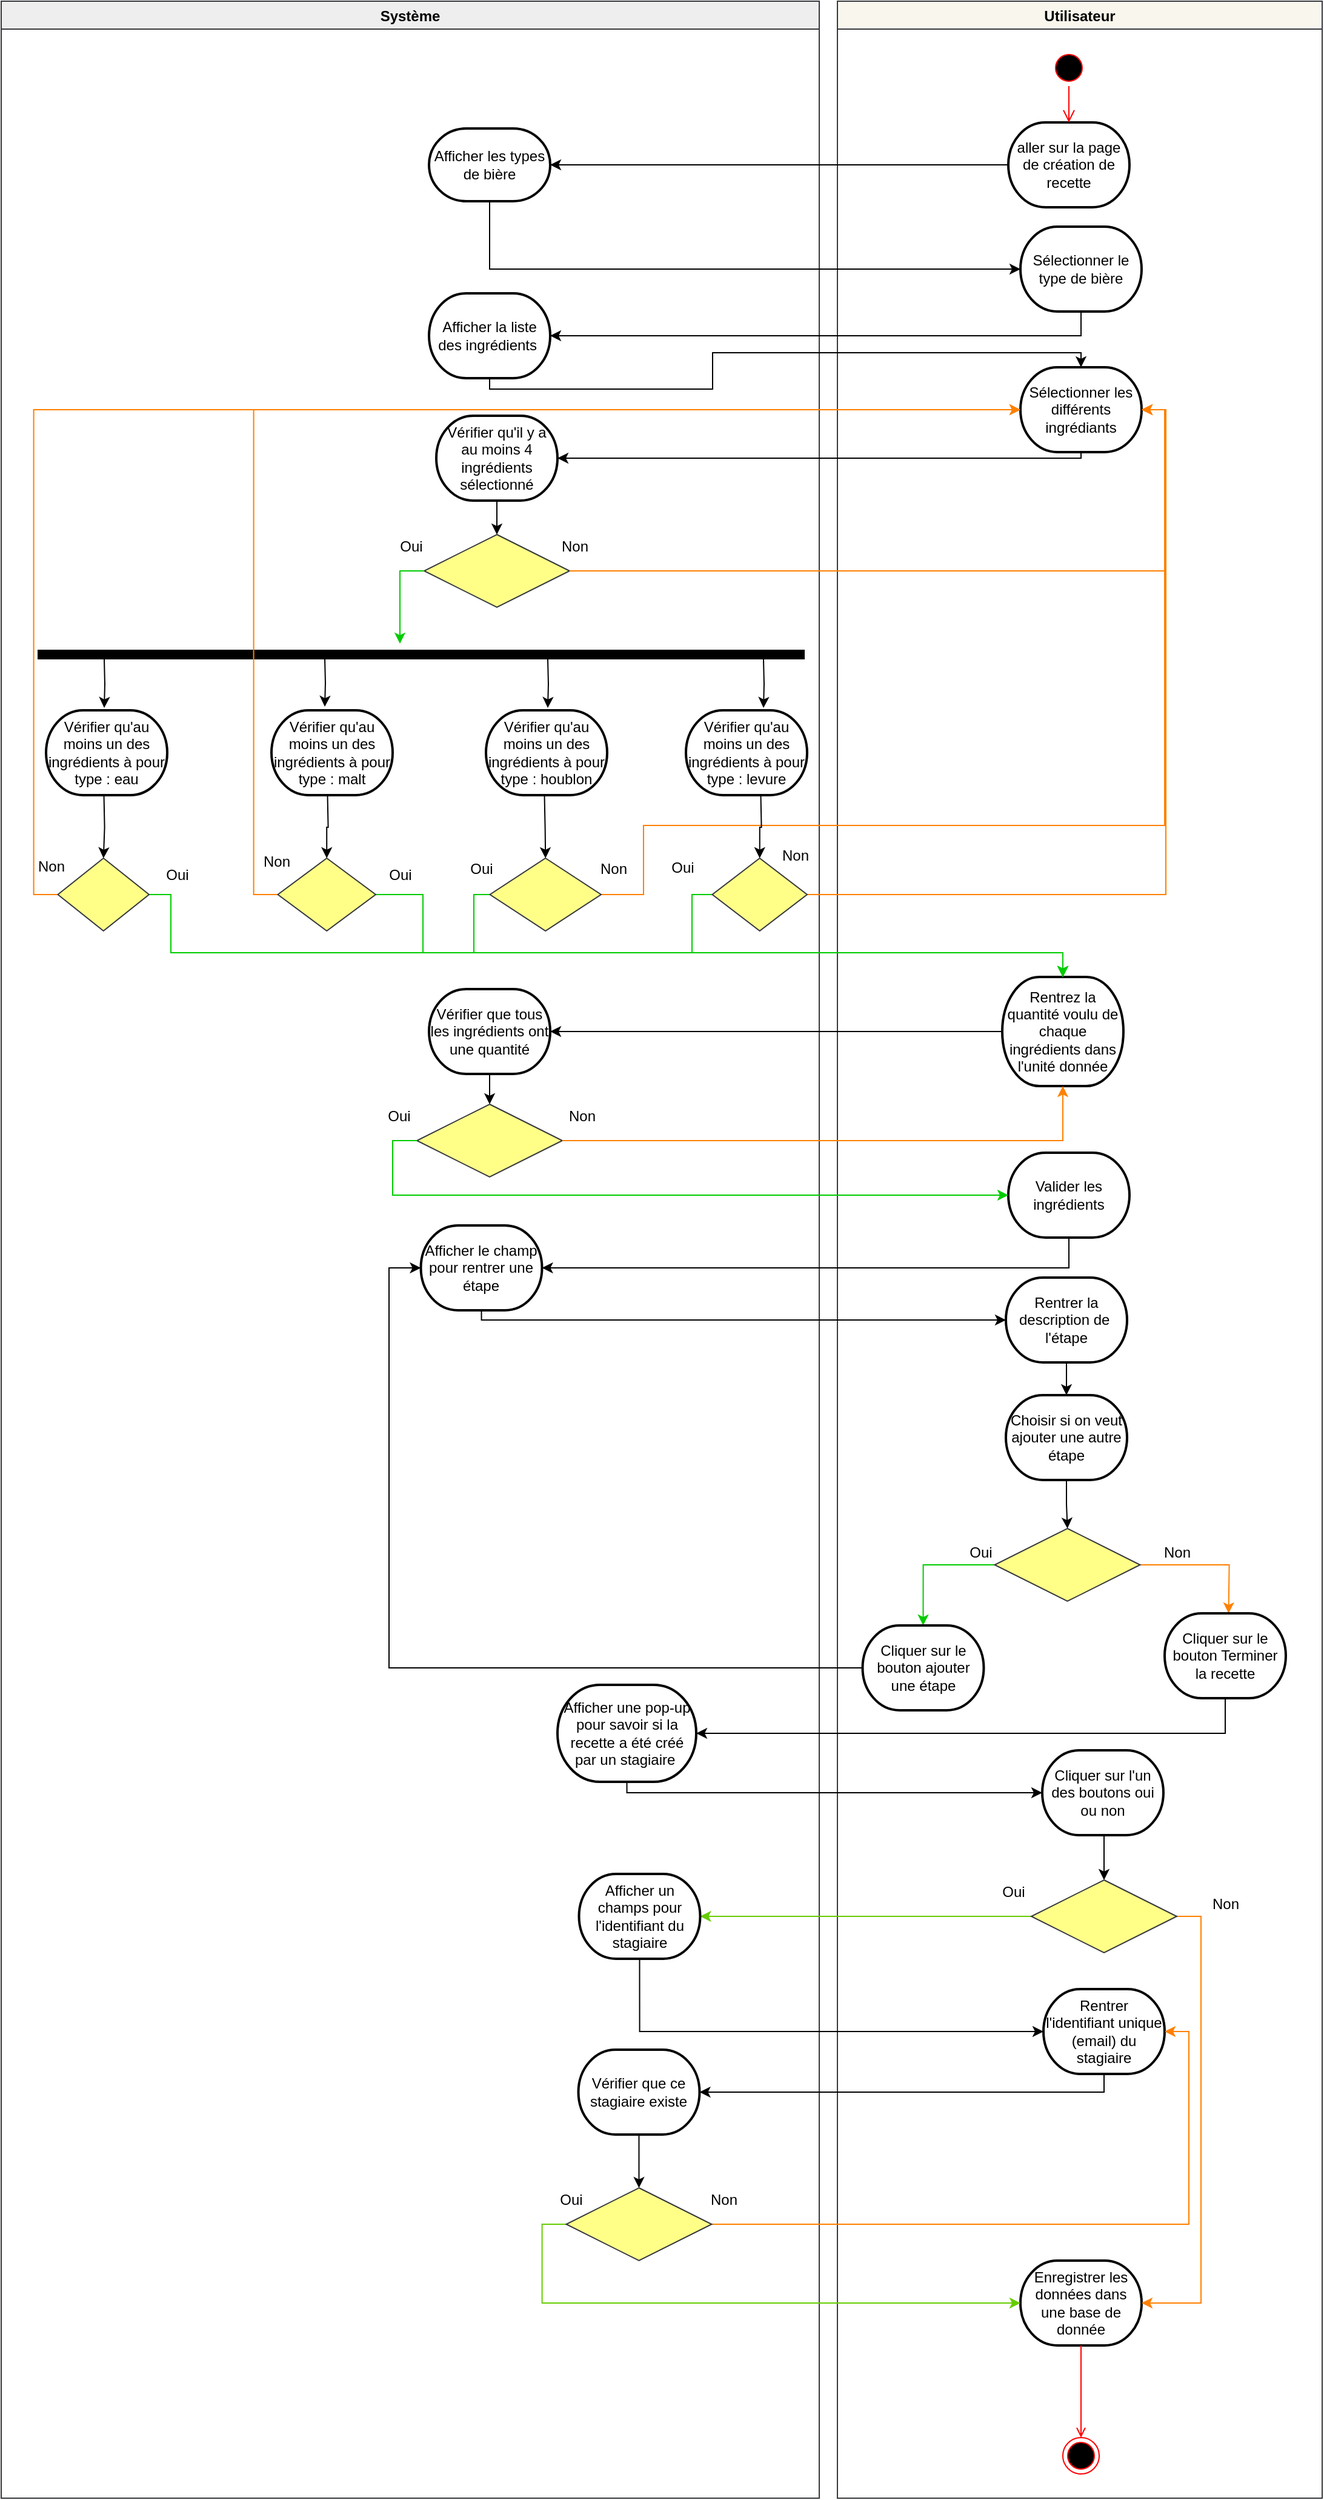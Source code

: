 <mxfile version="19.0.2" type="github">
  <diagram id="vqC2mFW4HvGlkNuLK0up" name="Page-1">
    <mxGraphModel dx="2207" dy="547" grid="1" gridSize="10" guides="1" tooltips="1" connect="1" arrows="1" fold="1" page="1" pageScale="1" pageWidth="1169" pageHeight="1654" math="0" shadow="0">
      <root>
        <mxCell id="0" />
        <mxCell id="1" parent="0" />
        <mxCell id="XFr-2iS9YjRfgRAXZtEG-104" value="Système" style="swimlane;strokeWidth=1;startSize=23;fillColor=#eeeeee;strokeColor=#36393d;gradientColor=none;swimlaneFillColor=default;" vertex="1" parent="1">
          <mxGeometry x="-70" y="20" width="675" height="2060" as="geometry" />
        </mxCell>
        <mxCell id="-LpXlav8uHPvm0gaR7sH-255" value="Afficher les types de bière" style="strokeWidth=2;html=1;shape=mxgraph.flowchart.terminator;whiteSpace=wrap;" parent="XFr-2iS9YjRfgRAXZtEG-104" vertex="1">
          <mxGeometry x="353" y="105" width="100" height="60" as="geometry" />
        </mxCell>
        <mxCell id="-LpXlav8uHPvm0gaR7sH-331" value="Afficher la liste des ingrédients&amp;nbsp;" style="strokeWidth=2;html=1;shape=mxgraph.flowchart.terminator;whiteSpace=wrap;" parent="XFr-2iS9YjRfgRAXZtEG-104" vertex="1">
          <mxGeometry x="353" y="241" width="100" height="70" as="geometry" />
        </mxCell>
        <mxCell id="XFr-2iS9YjRfgRAXZtEG-15" value="Vérifier qu&#39;il y a au moins 4 ingrédients sélectionné" style="strokeWidth=2;html=1;shape=mxgraph.flowchart.terminator;whiteSpace=wrap;" vertex="1" parent="XFr-2iS9YjRfgRAXZtEG-104">
          <mxGeometry x="359" y="342" width="100" height="70" as="geometry" />
        </mxCell>
        <mxCell id="XFr-2iS9YjRfgRAXZtEG-17" value="" style="shape=rhombus;perimeter=rhombusPerimeter;whiteSpace=wrap;html=1;align=center;fillColor=#ffff88;strokeColor=#36393d;" vertex="1" parent="XFr-2iS9YjRfgRAXZtEG-104">
          <mxGeometry x="349" y="440" width="120" height="60" as="geometry" />
        </mxCell>
        <mxCell id="XFr-2iS9YjRfgRAXZtEG-18" value="" style="edgeStyle=orthogonalEdgeStyle;rounded=0;orthogonalLoop=1;jettySize=auto;html=1;exitX=0.5;exitY=1;exitDx=0;exitDy=0;exitPerimeter=0;entryX=0.5;entryY=0;entryDx=0;entryDy=0;entryPerimeter=0;startArrow=none;endArrow=classic;endFill=1;" edge="1" parent="XFr-2iS9YjRfgRAXZtEG-104" source="XFr-2iS9YjRfgRAXZtEG-15" target="XFr-2iS9YjRfgRAXZtEG-17">
          <mxGeometry relative="1" as="geometry">
            <mxPoint x="570" y="788" as="sourcePoint" />
            <mxPoint x="569.5" y="1019" as="targetPoint" />
          </mxGeometry>
        </mxCell>
        <mxCell id="XFr-2iS9YjRfgRAXZtEG-20" value="Non" style="text;html=1;align=center;verticalAlign=middle;resizable=0;points=[];autosize=1;strokeColor=none;fillColor=none;" vertex="1" parent="XFr-2iS9YjRfgRAXZtEG-104">
          <mxGeometry x="453" y="440" width="40" height="20" as="geometry" />
        </mxCell>
        <mxCell id="XFr-2iS9YjRfgRAXZtEG-22" value="Oui" style="text;html=1;align=center;verticalAlign=middle;resizable=0;points=[];autosize=1;strokeColor=none;fillColor=none;" vertex="1" parent="XFr-2iS9YjRfgRAXZtEG-104">
          <mxGeometry x="323" y="440" width="30" height="20" as="geometry" />
        </mxCell>
        <mxCell id="XFr-2iS9YjRfgRAXZtEG-37" value="Non" style="text;html=1;align=center;verticalAlign=middle;resizable=0;points=[];autosize=1;strokeColor=none;fillColor=none;" vertex="1" parent="XFr-2iS9YjRfgRAXZtEG-104">
          <mxGeometry x="635" y="695" width="40" height="20" as="geometry" />
        </mxCell>
        <mxCell id="XFr-2iS9YjRfgRAXZtEG-108" style="edgeStyle=orthogonalEdgeStyle;rounded=0;orthogonalLoop=1;jettySize=auto;html=1;exitX=0.5;exitY=1;exitDx=0;exitDy=0;exitPerimeter=0;entryX=0.5;entryY=0;entryDx=0;entryDy=0;endArrow=classic;endFill=1;strokeColor=#000000;" edge="1" parent="XFr-2iS9YjRfgRAXZtEG-104" source="XFr-2iS9YjRfgRAXZtEG-49" target="XFr-2iS9YjRfgRAXZtEG-50">
          <mxGeometry relative="1" as="geometry" />
        </mxCell>
        <mxCell id="XFr-2iS9YjRfgRAXZtEG-49" value="Vérifier que tous les ingrédients ont une quantité" style="strokeWidth=2;html=1;shape=mxgraph.flowchart.terminator;whiteSpace=wrap;" vertex="1" parent="XFr-2iS9YjRfgRAXZtEG-104">
          <mxGeometry x="353" y="815" width="100" height="70" as="geometry" />
        </mxCell>
        <mxCell id="XFr-2iS9YjRfgRAXZtEG-50" value="" style="shape=rhombus;perimeter=rhombusPerimeter;whiteSpace=wrap;html=1;align=center;fillColor=#ffff88;strokeColor=#36393d;" vertex="1" parent="XFr-2iS9YjRfgRAXZtEG-104">
          <mxGeometry x="343" y="910" width="120" height="60" as="geometry" />
        </mxCell>
        <mxCell id="XFr-2iS9YjRfgRAXZtEG-53" value="Non" style="text;html=1;align=center;verticalAlign=middle;resizable=0;points=[];autosize=1;strokeColor=none;fillColor=none;" vertex="1" parent="XFr-2iS9YjRfgRAXZtEG-104">
          <mxGeometry x="459" y="910" width="40" height="20" as="geometry" />
        </mxCell>
        <mxCell id="XFr-2iS9YjRfgRAXZtEG-52" value="Oui" style="text;html=1;align=center;verticalAlign=middle;resizable=0;points=[];autosize=1;strokeColor=none;fillColor=none;" vertex="1" parent="XFr-2iS9YjRfgRAXZtEG-104">
          <mxGeometry x="313" y="910" width="30" height="20" as="geometry" />
        </mxCell>
        <mxCell id="XFr-2iS9YjRfgRAXZtEG-77" value="Afficher une pop-up pour savoir si la recette a été créé par un stagiaire&amp;nbsp;" style="strokeWidth=2;html=1;shape=mxgraph.flowchart.terminator;whiteSpace=wrap;" vertex="1" parent="XFr-2iS9YjRfgRAXZtEG-104">
          <mxGeometry x="459" y="1389" width="114.5" height="80" as="geometry" />
        </mxCell>
        <mxCell id="XFr-2iS9YjRfgRAXZtEG-103" value="Utilisateur" style="swimlane;strokeWidth=1;startSize=23;fillColor=#f9f7ed;strokeColor=#36393d;swimlaneFillColor=default;" vertex="1" parent="1">
          <mxGeometry x="620" y="20" width="400" height="2060" as="geometry" />
        </mxCell>
        <mxCell id="-LpXlav8uHPvm0gaR7sH-252" value="" style="ellipse;html=1;shape=startState;fillColor=#000000;strokeColor=#ff0000;" parent="XFr-2iS9YjRfgRAXZtEG-103" vertex="1">
          <mxGeometry x="176" y="40" width="30" height="30" as="geometry" />
        </mxCell>
        <mxCell id="-LpXlav8uHPvm0gaR7sH-254" value="aller sur la page de création de recette" style="strokeWidth=2;html=1;shape=mxgraph.flowchart.terminator;whiteSpace=wrap;" parent="XFr-2iS9YjRfgRAXZtEG-103" vertex="1">
          <mxGeometry x="141" y="100" width="100" height="70" as="geometry" />
        </mxCell>
        <mxCell id="-LpXlav8uHPvm0gaR7sH-253" value="" style="edgeStyle=orthogonalEdgeStyle;html=1;verticalAlign=bottom;endArrow=open;endSize=8;strokeColor=#ff0000;rounded=0;entryX=0.5;entryY=0;entryDx=0;entryDy=0;entryPerimeter=0;" parent="XFr-2iS9YjRfgRAXZtEG-103" source="-LpXlav8uHPvm0gaR7sH-252" target="-LpXlav8uHPvm0gaR7sH-254" edge="1">
          <mxGeometry relative="1" as="geometry">
            <mxPoint x="-14" y="90" as="targetPoint" />
          </mxGeometry>
        </mxCell>
        <mxCell id="-LpXlav8uHPvm0gaR7sH-261" style="edgeStyle=orthogonalEdgeStyle;rounded=0;orthogonalLoop=1;jettySize=auto;html=1;exitX=0.5;exitY=1;exitDx=0;exitDy=0;exitPerimeter=0;" parent="XFr-2iS9YjRfgRAXZtEG-103" source="-LpXlav8uHPvm0gaR7sH-254" target="-LpXlav8uHPvm0gaR7sH-254" edge="1">
          <mxGeometry relative="1" as="geometry" />
        </mxCell>
        <mxCell id="-LpXlav8uHPvm0gaR7sH-329" value="Sélectionner le type de bière" style="strokeWidth=2;html=1;shape=mxgraph.flowchart.terminator;whiteSpace=wrap;" parent="XFr-2iS9YjRfgRAXZtEG-103" vertex="1">
          <mxGeometry x="151" y="186" width="100" height="70" as="geometry" />
        </mxCell>
        <mxCell id="XFr-2iS9YjRfgRAXZtEG-2" value="Sélectionner les différents ingrédiants" style="strokeWidth=2;html=1;shape=mxgraph.flowchart.terminator;whiteSpace=wrap;" vertex="1" parent="XFr-2iS9YjRfgRAXZtEG-103">
          <mxGeometry x="151" y="302" width="100" height="70" as="geometry" />
        </mxCell>
        <mxCell id="XFr-2iS9YjRfgRAXZtEG-47" value="Rentrez la quantité voulu de chaque ingrédients dans l&#39;unité donnée" style="strokeWidth=2;html=1;shape=mxgraph.flowchart.terminator;whiteSpace=wrap;" vertex="1" parent="XFr-2iS9YjRfgRAXZtEG-103">
          <mxGeometry x="136" y="805" width="100" height="90" as="geometry" />
        </mxCell>
        <mxCell id="XFr-2iS9YjRfgRAXZtEG-56" value="Valider les ingrédients" style="strokeWidth=2;html=1;shape=mxgraph.flowchart.terminator;whiteSpace=wrap;" vertex="1" parent="XFr-2iS9YjRfgRAXZtEG-103">
          <mxGeometry x="141" y="950" width="100" height="70" as="geometry" />
        </mxCell>
        <mxCell id="XFr-2iS9YjRfgRAXZtEG-79" value="Cliquer sur l&#39;un des boutons oui ou non" style="strokeWidth=2;html=1;shape=mxgraph.flowchart.terminator;whiteSpace=wrap;" vertex="1" parent="XFr-2iS9YjRfgRAXZtEG-103">
          <mxGeometry x="169" y="1443" width="100" height="70" as="geometry" />
        </mxCell>
        <mxCell id="XFr-2iS9YjRfgRAXZtEG-94" value="Enregistrer les données dans une base de donnée" style="strokeWidth=2;html=1;shape=mxgraph.flowchart.terminator;whiteSpace=wrap;" vertex="1" parent="XFr-2iS9YjRfgRAXZtEG-103">
          <mxGeometry x="151" y="1864" width="100" height="70" as="geometry" />
        </mxCell>
        <mxCell id="-LpXlav8uHPvm0gaR7sH-312" value="" style="ellipse;html=1;shape=endState;fillColor=#000000;strokeColor=#ff0000;" parent="XFr-2iS9YjRfgRAXZtEG-103" vertex="1">
          <mxGeometry x="186" y="2010" width="30" height="30" as="geometry" />
        </mxCell>
        <mxCell id="XFr-2iS9YjRfgRAXZtEG-96" style="edgeStyle=orthogonalEdgeStyle;rounded=0;orthogonalLoop=1;jettySize=auto;html=1;endArrow=open;endFill=0;exitX=0.5;exitY=1;exitDx=0;exitDy=0;exitPerimeter=0;strokeColor=#FF0000;" edge="1" parent="XFr-2iS9YjRfgRAXZtEG-103" source="XFr-2iS9YjRfgRAXZtEG-94" target="-LpXlav8uHPvm0gaR7sH-312">
          <mxGeometry relative="1" as="geometry" />
        </mxCell>
        <mxCell id="-LpXlav8uHPvm0gaR7sH-330" style="edgeStyle=orthogonalEdgeStyle;rounded=0;orthogonalLoop=1;jettySize=auto;html=1;endArrow=classic;endFill=1;entryX=0;entryY=0.5;entryDx=0;entryDy=0;entryPerimeter=0;exitX=0.5;exitY=1;exitDx=0;exitDy=0;exitPerimeter=0;" parent="1" source="-LpXlav8uHPvm0gaR7sH-255" target="-LpXlav8uHPvm0gaR7sH-329" edge="1">
          <mxGeometry relative="1" as="geometry">
            <mxPoint x="500" y="370" as="targetPoint" />
          </mxGeometry>
        </mxCell>
        <mxCell id="-LpXlav8uHPvm0gaR7sH-332" style="edgeStyle=orthogonalEdgeStyle;rounded=0;orthogonalLoop=1;jettySize=auto;html=1;exitX=0.5;exitY=1;exitDx=0;exitDy=0;exitPerimeter=0;entryX=1;entryY=0.5;entryDx=0;entryDy=0;entryPerimeter=0;endArrow=classic;endFill=1;" parent="1" source="-LpXlav8uHPvm0gaR7sH-329" target="-LpXlav8uHPvm0gaR7sH-331" edge="1">
          <mxGeometry relative="1" as="geometry" />
        </mxCell>
        <mxCell id="XFr-2iS9YjRfgRAXZtEG-1" style="edgeStyle=orthogonalEdgeStyle;rounded=0;orthogonalLoop=1;jettySize=auto;html=1;exitX=0.5;exitY=1;exitDx=0;exitDy=0;exitPerimeter=0;entryX=0.5;entryY=0;entryDx=0;entryDy=0;entryPerimeter=0;" edge="1" parent="1" source="-LpXlav8uHPvm0gaR7sH-331" target="XFr-2iS9YjRfgRAXZtEG-2">
          <mxGeometry relative="1" as="geometry">
            <mxPoint x="502" y="620" as="targetPoint" />
            <Array as="points">
              <mxPoint x="335" y="340" />
              <mxPoint x="517" y="340" />
              <mxPoint x="517" y="310" />
              <mxPoint x="730" y="310" />
            </Array>
          </mxGeometry>
        </mxCell>
        <mxCell id="XFr-2iS9YjRfgRAXZtEG-3" value="" style="line;strokeWidth=8;fillColor=none;align=left;verticalAlign=middle;spacingTop=-1;spacingLeft=3;spacingRight=3;rotatable=0;labelPosition=right;points=[];portConstraint=eastwest;" vertex="1" parent="1">
          <mxGeometry x="-40" y="555" width="633" height="8" as="geometry" />
        </mxCell>
        <mxCell id="XFr-2iS9YjRfgRAXZtEG-5" style="edgeStyle=orthogonalEdgeStyle;rounded=0;orthogonalLoop=1;jettySize=auto;html=1;exitX=0.5;exitY=1;exitDx=0;exitDy=0;exitPerimeter=0;entryX=0.5;entryY=0;entryDx=0;entryDy=0;entryPerimeter=0;" edge="1" parent="1">
          <mxGeometry relative="1" as="geometry">
            <mxPoint x="197" y="562" as="sourcePoint" />
            <mxPoint x="197" y="602" as="targetPoint" />
          </mxGeometry>
        </mxCell>
        <mxCell id="XFr-2iS9YjRfgRAXZtEG-6" style="edgeStyle=orthogonalEdgeStyle;rounded=0;orthogonalLoop=1;jettySize=auto;html=1;exitX=0.5;exitY=1;exitDx=0;exitDy=0;exitPerimeter=0;entryX=0.5;entryY=0;entryDx=0;entryDy=0;entryPerimeter=0;" edge="1" parent="1">
          <mxGeometry relative="1" as="geometry">
            <mxPoint x="559" y="563" as="sourcePoint" />
            <mxPoint x="559" y="603" as="targetPoint" />
          </mxGeometry>
        </mxCell>
        <mxCell id="XFr-2iS9YjRfgRAXZtEG-8" style="edgeStyle=orthogonalEdgeStyle;rounded=0;orthogonalLoop=1;jettySize=auto;html=1;exitX=0.5;exitY=1;exitDx=0;exitDy=0;exitPerimeter=0;entryX=0.5;entryY=0;entryDx=0;entryDy=0;entryPerimeter=0;" edge="1" parent="1">
          <mxGeometry relative="1" as="geometry">
            <mxPoint x="15" y="563" as="sourcePoint" />
            <mxPoint x="15" y="603" as="targetPoint" />
          </mxGeometry>
        </mxCell>
        <mxCell id="XFr-2iS9YjRfgRAXZtEG-9" value="Vérifier qu&#39;au moins un des ingrédients à pour type : eau" style="strokeWidth=2;html=1;shape=mxgraph.flowchart.terminator;whiteSpace=wrap;" vertex="1" parent="1">
          <mxGeometry x="-33" y="605" width="100" height="70" as="geometry" />
        </mxCell>
        <mxCell id="XFr-2iS9YjRfgRAXZtEG-10" value="Vérifier qu&#39;au moins un des ingrédients à pour type : malt" style="strokeWidth=2;html=1;shape=mxgraph.flowchart.terminator;whiteSpace=wrap;" vertex="1" parent="1">
          <mxGeometry x="153" y="605" width="100" height="70" as="geometry" />
        </mxCell>
        <mxCell id="XFr-2iS9YjRfgRAXZtEG-11" value="Vérifier qu&#39;au moins un des ingrédients à pour type : levure" style="strokeWidth=2;html=1;shape=mxgraph.flowchart.terminator;whiteSpace=wrap;" vertex="1" parent="1">
          <mxGeometry x="495" y="605" width="100" height="70" as="geometry" />
        </mxCell>
        <mxCell id="XFr-2iS9YjRfgRAXZtEG-12" value="Vérifier qu&#39;au moins un des ingrédients à pour type : houblon" style="strokeWidth=2;html=1;shape=mxgraph.flowchart.terminator;whiteSpace=wrap;" vertex="1" parent="1">
          <mxGeometry x="330" y="605" width="100" height="70" as="geometry" />
        </mxCell>
        <mxCell id="XFr-2iS9YjRfgRAXZtEG-13" style="edgeStyle=orthogonalEdgeStyle;rounded=0;orthogonalLoop=1;jettySize=auto;html=1;exitX=0.5;exitY=1;exitDx=0;exitDy=0;exitPerimeter=0;entryX=0.5;entryY=0;entryDx=0;entryDy=0;entryPerimeter=0;" edge="1" parent="1">
          <mxGeometry relative="1" as="geometry">
            <mxPoint x="381" y="563" as="sourcePoint" />
            <mxPoint x="381" y="603" as="targetPoint" />
          </mxGeometry>
        </mxCell>
        <mxCell id="XFr-2iS9YjRfgRAXZtEG-16" value="" style="edgeStyle=orthogonalEdgeStyle;rounded=0;orthogonalLoop=1;jettySize=auto;html=1;exitX=0.5;exitY=1;exitDx=0;exitDy=0;exitPerimeter=0;entryX=1;entryY=0.5;entryDx=0;entryDy=0;entryPerimeter=0;endArrow=classic;endFill=1;" edge="1" parent="1" source="XFr-2iS9YjRfgRAXZtEG-2" target="XFr-2iS9YjRfgRAXZtEG-15">
          <mxGeometry relative="1" as="geometry">
            <mxPoint x="501" y="690" as="sourcePoint" />
            <mxPoint x="501.5" y="896" as="targetPoint" />
            <Array as="points">
              <mxPoint x="821" y="397" />
            </Array>
          </mxGeometry>
        </mxCell>
        <mxCell id="XFr-2iS9YjRfgRAXZtEG-19" style="edgeStyle=orthogonalEdgeStyle;rounded=0;orthogonalLoop=1;jettySize=auto;html=1;entryX=1;entryY=0.5;entryDx=0;entryDy=0;entryPerimeter=0;endArrow=classic;endFill=1;exitX=1;exitY=0.5;exitDx=0;exitDy=0;strokeColor=#FF8000;" edge="1" parent="1" source="XFr-2iS9YjRfgRAXZtEG-17" target="XFr-2iS9YjRfgRAXZtEG-2">
          <mxGeometry relative="1" as="geometry">
            <Array as="points">
              <mxPoint x="890" y="490" />
              <mxPoint x="890" y="357" />
            </Array>
          </mxGeometry>
        </mxCell>
        <mxCell id="XFr-2iS9YjRfgRAXZtEG-21" style="edgeStyle=orthogonalEdgeStyle;rounded=0;orthogonalLoop=1;jettySize=auto;html=1;exitX=0;exitY=0.5;exitDx=0;exitDy=0;endArrow=classic;endFill=1;strokeColor=#00CC00;" edge="1" parent="1" source="XFr-2iS9YjRfgRAXZtEG-17">
          <mxGeometry relative="1" as="geometry">
            <mxPoint x="259" y="550" as="targetPoint" />
            <Array as="points">
              <mxPoint x="259" y="490" />
            </Array>
          </mxGeometry>
        </mxCell>
        <mxCell id="XFr-2iS9YjRfgRAXZtEG-39" style="edgeStyle=orthogonalEdgeStyle;rounded=0;orthogonalLoop=1;jettySize=auto;html=1;exitX=1;exitY=0.5;exitDx=0;exitDy=0;endArrow=classic;endFill=1;entryX=0.5;entryY=0;entryDx=0;entryDy=0;entryPerimeter=0;strokeColor=#00CC00;" edge="1" parent="1" source="XFr-2iS9YjRfgRAXZtEG-23" target="XFr-2iS9YjRfgRAXZtEG-47">
          <mxGeometry relative="1" as="geometry">
            <mxPoint x="431.5" y="916" as="targetPoint" />
            <Array as="points">
              <mxPoint x="70" y="757" />
              <mxPoint x="70" y="805" />
              <mxPoint x="806" y="805" />
            </Array>
          </mxGeometry>
        </mxCell>
        <mxCell id="XFr-2iS9YjRfgRAXZtEG-44" style="edgeStyle=orthogonalEdgeStyle;rounded=0;orthogonalLoop=1;jettySize=auto;html=1;exitX=0;exitY=0.5;exitDx=0;exitDy=0;entryX=0;entryY=0.5;entryDx=0;entryDy=0;entryPerimeter=0;endArrow=classic;endFill=1;strokeColor=#FF8000;" edge="1" parent="1" source="XFr-2iS9YjRfgRAXZtEG-23" target="XFr-2iS9YjRfgRAXZtEG-2">
          <mxGeometry relative="1" as="geometry" />
        </mxCell>
        <mxCell id="XFr-2iS9YjRfgRAXZtEG-23" value="" style="shape=rhombus;perimeter=rhombusPerimeter;whiteSpace=wrap;html=1;align=center;fillColor=#ffff88;strokeColor=#36393d;" vertex="1" parent="1">
          <mxGeometry x="-23.25" y="727" width="75.25" height="60" as="geometry" />
        </mxCell>
        <mxCell id="XFr-2iS9YjRfgRAXZtEG-24" value="" style="edgeStyle=orthogonalEdgeStyle;rounded=0;orthogonalLoop=1;jettySize=auto;html=1;exitX=0.5;exitY=1;exitDx=0;exitDy=0;exitPerimeter=0;entryX=0.5;entryY=0;entryDx=0;entryDy=0;entryPerimeter=0;startArrow=none;endArrow=classic;endFill=1;" edge="1" parent="1" target="XFr-2iS9YjRfgRAXZtEG-23">
          <mxGeometry relative="1" as="geometry">
            <mxPoint x="14.75" y="675" as="sourcePoint" />
            <mxPoint x="14.25" y="906" as="targetPoint" />
          </mxGeometry>
        </mxCell>
        <mxCell id="XFr-2iS9YjRfgRAXZtEG-25" value="Non" style="text;html=1;align=center;verticalAlign=middle;resizable=0;points=[];autosize=1;strokeColor=none;fillColor=none;" vertex="1" parent="1">
          <mxGeometry x="-49.5" y="724" width="40" height="20" as="geometry" />
        </mxCell>
        <mxCell id="XFr-2iS9YjRfgRAXZtEG-26" value="Oui" style="text;html=1;align=center;verticalAlign=middle;resizable=0;points=[];autosize=1;strokeColor=none;fillColor=none;" vertex="1" parent="1">
          <mxGeometry x="59.5" y="731" width="30" height="20" as="geometry" />
        </mxCell>
        <mxCell id="XFr-2iS9YjRfgRAXZtEG-40" style="edgeStyle=orthogonalEdgeStyle;rounded=0;orthogonalLoop=1;jettySize=auto;html=1;exitX=1;exitY=0.5;exitDx=0;exitDy=0;endArrow=classic;endFill=1;entryX=0.5;entryY=0;entryDx=0;entryDy=0;entryPerimeter=0;strokeColor=#00CC00;" edge="1" parent="1" source="XFr-2iS9YjRfgRAXZtEG-27" target="XFr-2iS9YjRfgRAXZtEG-47">
          <mxGeometry relative="1" as="geometry">
            <mxPoint x="431.5" y="916" as="targetPoint" />
            <Array as="points">
              <mxPoint x="278" y="757" />
              <mxPoint x="278" y="805" />
              <mxPoint x="806" y="805" />
            </Array>
          </mxGeometry>
        </mxCell>
        <mxCell id="XFr-2iS9YjRfgRAXZtEG-43" style="edgeStyle=orthogonalEdgeStyle;rounded=0;orthogonalLoop=1;jettySize=auto;html=1;exitX=0;exitY=0.5;exitDx=0;exitDy=0;entryX=0;entryY=0.5;entryDx=0;entryDy=0;entryPerimeter=0;endArrow=classic;endFill=1;strokeColor=#FF8000;" edge="1" parent="1" source="XFr-2iS9YjRfgRAXZtEG-27" target="XFr-2iS9YjRfgRAXZtEG-2">
          <mxGeometry relative="1" as="geometry" />
        </mxCell>
        <mxCell id="XFr-2iS9YjRfgRAXZtEG-27" value="" style="shape=rhombus;perimeter=rhombusPerimeter;whiteSpace=wrap;html=1;align=center;fillColor=#ffff88;strokeColor=#36393d;" vertex="1" parent="1">
          <mxGeometry x="158.25" y="727" width="80.75" height="60" as="geometry" />
        </mxCell>
        <mxCell id="XFr-2iS9YjRfgRAXZtEG-28" value="" style="edgeStyle=orthogonalEdgeStyle;rounded=0;orthogonalLoop=1;jettySize=auto;html=1;exitX=0.5;exitY=1;exitDx=0;exitDy=0;exitPerimeter=0;entryX=0.5;entryY=0;entryDx=0;entryDy=0;entryPerimeter=0;startArrow=none;endArrow=classic;endFill=1;" edge="1" parent="1" target="XFr-2iS9YjRfgRAXZtEG-27">
          <mxGeometry relative="1" as="geometry">
            <mxPoint x="199.25" y="675" as="sourcePoint" />
            <mxPoint x="198.75" y="906" as="targetPoint" />
          </mxGeometry>
        </mxCell>
        <mxCell id="XFr-2iS9YjRfgRAXZtEG-29" value="Non" style="text;html=1;align=center;verticalAlign=middle;resizable=0;points=[];autosize=1;strokeColor=none;fillColor=none;" vertex="1" parent="1">
          <mxGeometry x="137.25" y="720" width="40" height="20" as="geometry" />
        </mxCell>
        <mxCell id="XFr-2iS9YjRfgRAXZtEG-30" value="Oui" style="text;html=1;align=center;verticalAlign=middle;resizable=0;points=[];autosize=1;strokeColor=none;fillColor=none;" vertex="1" parent="1">
          <mxGeometry x="244" y="731" width="30" height="20" as="geometry" />
        </mxCell>
        <mxCell id="XFr-2iS9YjRfgRAXZtEG-41" style="edgeStyle=orthogonalEdgeStyle;rounded=0;orthogonalLoop=1;jettySize=auto;html=1;exitX=0;exitY=0.5;exitDx=0;exitDy=0;endArrow=classic;endFill=1;entryX=0.5;entryY=0;entryDx=0;entryDy=0;entryPerimeter=0;strokeColor=#00CC00;" edge="1" parent="1" source="XFr-2iS9YjRfgRAXZtEG-31" target="XFr-2iS9YjRfgRAXZtEG-47">
          <mxGeometry relative="1" as="geometry">
            <mxPoint x="431.5" y="916" as="targetPoint" />
            <Array as="points">
              <mxPoint x="320" y="757" />
              <mxPoint x="320" y="805" />
              <mxPoint x="806" y="805" />
            </Array>
          </mxGeometry>
        </mxCell>
        <mxCell id="XFr-2iS9YjRfgRAXZtEG-46" style="edgeStyle=orthogonalEdgeStyle;rounded=0;orthogonalLoop=1;jettySize=auto;html=1;exitX=1;exitY=0.5;exitDx=0;exitDy=0;entryX=1;entryY=0.5;entryDx=0;entryDy=0;entryPerimeter=0;endArrow=classic;endFill=1;strokeColor=#FF8000;" edge="1" parent="1" source="XFr-2iS9YjRfgRAXZtEG-31" target="XFr-2iS9YjRfgRAXZtEG-2">
          <mxGeometry relative="1" as="geometry">
            <Array as="points">
              <mxPoint x="460" y="757" />
              <mxPoint x="460" y="700" />
              <mxPoint x="890" y="700" />
              <mxPoint x="890" y="357" />
            </Array>
          </mxGeometry>
        </mxCell>
        <mxCell id="XFr-2iS9YjRfgRAXZtEG-31" value="" style="shape=rhombus;perimeter=rhombusPerimeter;whiteSpace=wrap;html=1;align=center;fillColor=#ffff88;strokeColor=#36393d;" vertex="1" parent="1">
          <mxGeometry x="333.25" y="727" width="91.75" height="60" as="geometry" />
        </mxCell>
        <mxCell id="XFr-2iS9YjRfgRAXZtEG-32" value="" style="edgeStyle=orthogonalEdgeStyle;rounded=0;orthogonalLoop=1;jettySize=auto;html=1;exitX=0.5;exitY=1;exitDx=0;exitDy=0;exitPerimeter=0;entryX=0.5;entryY=0;entryDx=0;entryDy=0;entryPerimeter=0;startArrow=none;endArrow=classic;endFill=1;" edge="1" parent="1" target="XFr-2iS9YjRfgRAXZtEG-31">
          <mxGeometry relative="1" as="geometry">
            <mxPoint x="378.25" y="675" as="sourcePoint" />
            <mxPoint x="377.75" y="906" as="targetPoint" />
          </mxGeometry>
        </mxCell>
        <mxCell id="XFr-2iS9YjRfgRAXZtEG-33" value="Non" style="text;html=1;align=center;verticalAlign=middle;resizable=0;points=[];autosize=1;strokeColor=none;fillColor=none;" vertex="1" parent="1">
          <mxGeometry x="415" y="726" width="40" height="20" as="geometry" />
        </mxCell>
        <mxCell id="XFr-2iS9YjRfgRAXZtEG-34" value="Oui" style="text;html=1;align=center;verticalAlign=middle;resizable=0;points=[];autosize=1;strokeColor=none;fillColor=none;" vertex="1" parent="1">
          <mxGeometry x="311.25" y="726" width="30" height="20" as="geometry" />
        </mxCell>
        <mxCell id="XFr-2iS9YjRfgRAXZtEG-42" style="edgeStyle=orthogonalEdgeStyle;rounded=0;orthogonalLoop=1;jettySize=auto;html=1;exitX=0;exitY=0.5;exitDx=0;exitDy=0;endArrow=classic;endFill=1;entryX=0.5;entryY=0;entryDx=0;entryDy=0;entryPerimeter=0;strokeColor=#00CC00;" edge="1" parent="1" source="XFr-2iS9YjRfgRAXZtEG-35" target="XFr-2iS9YjRfgRAXZtEG-47">
          <mxGeometry relative="1" as="geometry">
            <mxPoint x="431.5" y="916" as="targetPoint" />
            <Array as="points">
              <mxPoint x="500" y="757" />
              <mxPoint x="500" y="805" />
              <mxPoint x="806" y="805" />
            </Array>
          </mxGeometry>
        </mxCell>
        <mxCell id="XFr-2iS9YjRfgRAXZtEG-45" style="edgeStyle=orthogonalEdgeStyle;rounded=0;orthogonalLoop=1;jettySize=auto;html=1;exitX=1;exitY=0.5;exitDx=0;exitDy=0;entryX=1;entryY=0.5;entryDx=0;entryDy=0;entryPerimeter=0;endArrow=classic;endFill=1;strokeColor=#FF8000;" edge="1" parent="1" source="XFr-2iS9YjRfgRAXZtEG-35" target="XFr-2iS9YjRfgRAXZtEG-2">
          <mxGeometry relative="1" as="geometry" />
        </mxCell>
        <mxCell id="XFr-2iS9YjRfgRAXZtEG-35" value="" style="shape=rhombus;perimeter=rhombusPerimeter;whiteSpace=wrap;html=1;align=center;fillColor=#ffff88;strokeColor=#36393d;" vertex="1" parent="1">
          <mxGeometry x="516.75" y="727" width="78.25" height="60" as="geometry" />
        </mxCell>
        <mxCell id="XFr-2iS9YjRfgRAXZtEG-36" value="" style="edgeStyle=orthogonalEdgeStyle;rounded=0;orthogonalLoop=1;jettySize=auto;html=1;exitX=0.5;exitY=1;exitDx=0;exitDy=0;exitPerimeter=0;entryX=0.5;entryY=0;entryDx=0;entryDy=0;entryPerimeter=0;startArrow=none;endArrow=classic;endFill=1;" edge="1" parent="1" target="XFr-2iS9YjRfgRAXZtEG-35">
          <mxGeometry relative="1" as="geometry">
            <mxPoint x="556.75" y="675" as="sourcePoint" />
            <mxPoint x="556.25" y="906" as="targetPoint" />
          </mxGeometry>
        </mxCell>
        <mxCell id="XFr-2iS9YjRfgRAXZtEG-38" value="Oui" style="text;html=1;align=center;verticalAlign=middle;resizable=0;points=[];autosize=1;strokeColor=none;fillColor=none;" vertex="1" parent="1">
          <mxGeometry x="476.75" y="725" width="30" height="20" as="geometry" />
        </mxCell>
        <mxCell id="XFr-2iS9YjRfgRAXZtEG-54" style="edgeStyle=orthogonalEdgeStyle;rounded=0;orthogonalLoop=1;jettySize=auto;html=1;exitX=1;exitY=0.5;exitDx=0;exitDy=0;entryX=0.5;entryY=1;entryDx=0;entryDy=0;entryPerimeter=0;endArrow=classic;endFill=1;strokeColor=#FF8000;" edge="1" parent="1" source="XFr-2iS9YjRfgRAXZtEG-50" target="XFr-2iS9YjRfgRAXZtEG-47">
          <mxGeometry relative="1" as="geometry" />
        </mxCell>
        <mxCell id="XFr-2iS9YjRfgRAXZtEG-57" style="edgeStyle=orthogonalEdgeStyle;rounded=0;orthogonalLoop=1;jettySize=auto;html=1;exitX=0.5;exitY=1;exitDx=0;exitDy=0;exitPerimeter=0;endArrow=classic;endFill=1;entryX=1;entryY=0.5;entryDx=0;entryDy=0;entryPerimeter=0;" edge="1" parent="1" source="XFr-2iS9YjRfgRAXZtEG-56" target="XFr-2iS9YjRfgRAXZtEG-60">
          <mxGeometry relative="1" as="geometry">
            <mxPoint x="322" y="1180" as="targetPoint" />
          </mxGeometry>
        </mxCell>
        <mxCell id="XFr-2iS9YjRfgRAXZtEG-61" style="edgeStyle=orthogonalEdgeStyle;rounded=0;orthogonalLoop=1;jettySize=auto;html=1;endArrow=classic;endFill=1;entryX=0;entryY=0.5;entryDx=0;entryDy=0;entryPerimeter=0;exitX=0.5;exitY=1;exitDx=0;exitDy=0;exitPerimeter=0;" edge="1" parent="1" source="XFr-2iS9YjRfgRAXZtEG-60" target="XFr-2iS9YjRfgRAXZtEG-62">
          <mxGeometry relative="1" as="geometry">
            <mxPoint x="322.5" y="1300" as="targetPoint" />
            <Array as="points">
              <mxPoint x="326" y="1108" />
            </Array>
          </mxGeometry>
        </mxCell>
        <mxCell id="XFr-2iS9YjRfgRAXZtEG-60" value="Afficher le champ pour rentrer une étape" style="strokeWidth=2;html=1;shape=mxgraph.flowchart.terminator;whiteSpace=wrap;" vertex="1" parent="1">
          <mxGeometry x="276.25" y="1030" width="100" height="70" as="geometry" />
        </mxCell>
        <mxCell id="XFr-2iS9YjRfgRAXZtEG-63" style="edgeStyle=orthogonalEdgeStyle;rounded=0;orthogonalLoop=1;jettySize=auto;html=1;exitX=0.5;exitY=1;exitDx=0;exitDy=0;exitPerimeter=0;endArrow=classic;endFill=1;entryX=0.5;entryY=0;entryDx=0;entryDy=0;entryPerimeter=0;" edge="1" parent="1" source="XFr-2iS9YjRfgRAXZtEG-62" target="XFr-2iS9YjRfgRAXZtEG-66">
          <mxGeometry relative="1" as="geometry">
            <mxPoint x="417" y="1410" as="targetPoint" />
          </mxGeometry>
        </mxCell>
        <mxCell id="XFr-2iS9YjRfgRAXZtEG-62" value="Rentrer la description de&amp;nbsp; l&#39;étape" style="strokeWidth=2;html=1;shape=mxgraph.flowchart.terminator;whiteSpace=wrap;" vertex="1" parent="1">
          <mxGeometry x="759" y="1073" width="100" height="70" as="geometry" />
        </mxCell>
        <mxCell id="XFr-2iS9YjRfgRAXZtEG-69" style="edgeStyle=orthogonalEdgeStyle;rounded=0;orthogonalLoop=1;jettySize=auto;html=1;exitX=0;exitY=0.5;exitDx=0;exitDy=0;endArrow=classic;endFill=1;entryX=0.5;entryY=0;entryDx=0;entryDy=0;entryPerimeter=0;strokeColor=#00CC00;" edge="1" parent="1" source="XFr-2iS9YjRfgRAXZtEG-65" target="XFr-2iS9YjRfgRAXZtEG-71">
          <mxGeometry relative="1" as="geometry">
            <mxPoint x="583.75" y="1360" as="targetPoint" />
          </mxGeometry>
        </mxCell>
        <mxCell id="XFr-2iS9YjRfgRAXZtEG-73" style="edgeStyle=orthogonalEdgeStyle;rounded=0;orthogonalLoop=1;jettySize=auto;html=1;exitX=1;exitY=0.5;exitDx=0;exitDy=0;endArrow=classic;endFill=1;strokeColor=#FF8000;" edge="1" parent="1" source="XFr-2iS9YjRfgRAXZtEG-65">
          <mxGeometry relative="1" as="geometry">
            <mxPoint x="942.75" y="1350" as="targetPoint" />
          </mxGeometry>
        </mxCell>
        <mxCell id="XFr-2iS9YjRfgRAXZtEG-65" value="" style="shape=rhombus;perimeter=rhombusPerimeter;whiteSpace=wrap;html=1;align=center;fillColor=#ffff88;strokeColor=#36393d;" vertex="1" parent="1">
          <mxGeometry x="749.75" y="1280" width="120" height="60" as="geometry" />
        </mxCell>
        <mxCell id="XFr-2iS9YjRfgRAXZtEG-67" style="edgeStyle=orthogonalEdgeStyle;rounded=0;orthogonalLoop=1;jettySize=auto;html=1;exitX=0.5;exitY=1;exitDx=0;exitDy=0;exitPerimeter=0;endArrow=classic;endFill=1;" edge="1" parent="1" source="XFr-2iS9YjRfgRAXZtEG-66" target="XFr-2iS9YjRfgRAXZtEG-65">
          <mxGeometry relative="1" as="geometry" />
        </mxCell>
        <mxCell id="XFr-2iS9YjRfgRAXZtEG-66" value="Choisir si on veut ajouter une autre étape" style="strokeWidth=2;html=1;shape=mxgraph.flowchart.terminator;whiteSpace=wrap;" vertex="1" parent="1">
          <mxGeometry x="759" y="1170" width="100" height="70" as="geometry" />
        </mxCell>
        <mxCell id="XFr-2iS9YjRfgRAXZtEG-70" value="Oui" style="text;html=1;align=center;verticalAlign=middle;resizable=0;points=[];autosize=1;strokeColor=none;fillColor=none;" vertex="1" parent="1">
          <mxGeometry x="722.75" y="1290" width="30" height="20" as="geometry" />
        </mxCell>
        <mxCell id="XFr-2iS9YjRfgRAXZtEG-72" style="edgeStyle=orthogonalEdgeStyle;rounded=0;orthogonalLoop=1;jettySize=auto;html=1;entryX=0;entryY=0.5;entryDx=0;entryDy=0;entryPerimeter=0;endArrow=classic;endFill=1;exitX=0;exitY=0.5;exitDx=0;exitDy=0;exitPerimeter=0;" edge="1" parent="1" source="XFr-2iS9YjRfgRAXZtEG-71" target="XFr-2iS9YjRfgRAXZtEG-60">
          <mxGeometry relative="1" as="geometry">
            <Array as="points">
              <mxPoint x="250" y="1395" />
              <mxPoint x="250" y="1065" />
            </Array>
          </mxGeometry>
        </mxCell>
        <mxCell id="XFr-2iS9YjRfgRAXZtEG-71" value="Cliquer sur le bouton ajouter une étape" style="strokeWidth=2;html=1;shape=mxgraph.flowchart.terminator;whiteSpace=wrap;" vertex="1" parent="1">
          <mxGeometry x="640.75" y="1360" width="100" height="70" as="geometry" />
        </mxCell>
        <mxCell id="XFr-2iS9YjRfgRAXZtEG-76" style="edgeStyle=orthogonalEdgeStyle;rounded=0;orthogonalLoop=1;jettySize=auto;html=1;exitX=0.5;exitY=1;exitDx=0;exitDy=0;exitPerimeter=0;endArrow=classic;endFill=1;entryX=1;entryY=0.5;entryDx=0;entryDy=0;entryPerimeter=0;" edge="1" parent="1" source="XFr-2iS9YjRfgRAXZtEG-74" target="XFr-2iS9YjRfgRAXZtEG-77">
          <mxGeometry relative="1" as="geometry">
            <mxPoint x="855.75" y="1470" as="targetPoint" />
          </mxGeometry>
        </mxCell>
        <mxCell id="XFr-2iS9YjRfgRAXZtEG-74" value="Cliquer sur le bouton Terminer la recette" style="strokeWidth=2;html=1;shape=mxgraph.flowchart.terminator;whiteSpace=wrap;" vertex="1" parent="1">
          <mxGeometry x="890" y="1350" width="100" height="70" as="geometry" />
        </mxCell>
        <mxCell id="XFr-2iS9YjRfgRAXZtEG-75" value="Non" style="text;html=1;align=center;verticalAlign=middle;resizable=0;points=[];autosize=1;strokeColor=none;fillColor=none;" vertex="1" parent="1">
          <mxGeometry x="880" y="1290" width="40" height="20" as="geometry" />
        </mxCell>
        <mxCell id="XFr-2iS9YjRfgRAXZtEG-78" style="edgeStyle=orthogonalEdgeStyle;rounded=0;orthogonalLoop=1;jettySize=auto;html=1;exitX=0.5;exitY=1;exitDx=0;exitDy=0;exitPerimeter=0;endArrow=classic;endFill=1;entryX=0;entryY=0.5;entryDx=0;entryDy=0;entryPerimeter=0;" edge="1" parent="1" source="XFr-2iS9YjRfgRAXZtEG-77" target="XFr-2iS9YjRfgRAXZtEG-79">
          <mxGeometry relative="1" as="geometry">
            <mxPoint x="494.75" y="1630" as="targetPoint" />
            <Array as="points">
              <mxPoint x="446" y="1498" />
            </Array>
          </mxGeometry>
        </mxCell>
        <mxCell id="XFr-2iS9YjRfgRAXZtEG-80" style="edgeStyle=orthogonalEdgeStyle;rounded=0;orthogonalLoop=1;jettySize=auto;html=1;endArrow=classic;endFill=1;exitX=0.5;exitY=1;exitDx=0;exitDy=0;exitPerimeter=0;entryX=0.5;entryY=0;entryDx=0;entryDy=0;" edge="1" parent="1" source="XFr-2iS9YjRfgRAXZtEG-79" target="XFr-2iS9YjRfgRAXZtEG-81">
          <mxGeometry relative="1" as="geometry">
            <mxPoint x="499.75" y="1740" as="targetPoint" />
          </mxGeometry>
        </mxCell>
        <mxCell id="XFr-2iS9YjRfgRAXZtEG-82" style="edgeStyle=orthogonalEdgeStyle;rounded=0;orthogonalLoop=1;jettySize=auto;html=1;endArrow=classic;endFill=1;entryX=1;entryY=0.5;entryDx=0;entryDy=0;entryPerimeter=0;exitX=1;exitY=0.5;exitDx=0;exitDy=0;strokeColor=#FF8000;" edge="1" parent="1" source="XFr-2iS9YjRfgRAXZtEG-81" target="XFr-2iS9YjRfgRAXZtEG-94">
          <mxGeometry relative="1" as="geometry">
            <mxPoint x="388.75" y="1830" as="targetPoint" />
          </mxGeometry>
        </mxCell>
        <mxCell id="XFr-2iS9YjRfgRAXZtEG-112" style="edgeStyle=orthogonalEdgeStyle;rounded=0;orthogonalLoop=1;jettySize=auto;html=1;entryX=1;entryY=0.5;entryDx=0;entryDy=0;entryPerimeter=0;endArrow=classic;endFill=1;strokeColor=#66CC00;" edge="1" parent="1" source="XFr-2iS9YjRfgRAXZtEG-81" target="XFr-2iS9YjRfgRAXZtEG-111">
          <mxGeometry relative="1" as="geometry" />
        </mxCell>
        <mxCell id="XFr-2iS9YjRfgRAXZtEG-81" value="" style="shape=rhombus;perimeter=rhombusPerimeter;whiteSpace=wrap;html=1;align=center;fillColor=#ffff88;strokeColor=#36393d;" vertex="1" parent="1">
          <mxGeometry x="780" y="1570" width="120" height="60" as="geometry" />
        </mxCell>
        <mxCell id="XFr-2iS9YjRfgRAXZtEG-83" value="Non" style="text;html=1;align=center;verticalAlign=middle;resizable=0;points=[];autosize=1;strokeColor=none;fillColor=none;" vertex="1" parent="1">
          <mxGeometry x="920" y="1580" width="40" height="20" as="geometry" />
        </mxCell>
        <mxCell id="XFr-2iS9YjRfgRAXZtEG-85" value="Oui" style="text;html=1;align=center;verticalAlign=middle;resizable=0;points=[];autosize=1;strokeColor=none;fillColor=none;" vertex="1" parent="1">
          <mxGeometry x="749.75" y="1570" width="30" height="20" as="geometry" />
        </mxCell>
        <mxCell id="XFr-2iS9YjRfgRAXZtEG-87" style="edgeStyle=orthogonalEdgeStyle;rounded=0;orthogonalLoop=1;jettySize=auto;html=1;exitX=0.5;exitY=1;exitDx=0;exitDy=0;exitPerimeter=0;endArrow=classic;endFill=1;entryX=1;entryY=0.5;entryDx=0;entryDy=0;entryPerimeter=0;" edge="1" parent="1" source="XFr-2iS9YjRfgRAXZtEG-86" target="XFr-2iS9YjRfgRAXZtEG-88">
          <mxGeometry relative="1" as="geometry">
            <mxPoint x="550" y="1900" as="targetPoint" />
            <Array as="points">
              <mxPoint x="840" y="1745" />
            </Array>
          </mxGeometry>
        </mxCell>
        <mxCell id="XFr-2iS9YjRfgRAXZtEG-86" value="Rentrer l&#39;identifiant unique (email) du stagiaire" style="strokeWidth=2;html=1;shape=mxgraph.flowchart.terminator;whiteSpace=wrap;" vertex="1" parent="1">
          <mxGeometry x="790" y="1660" width="100" height="70" as="geometry" />
        </mxCell>
        <mxCell id="XFr-2iS9YjRfgRAXZtEG-89" style="edgeStyle=orthogonalEdgeStyle;rounded=0;orthogonalLoop=1;jettySize=auto;html=1;endArrow=classic;endFill=1;exitX=0.5;exitY=1;exitDx=0;exitDy=0;exitPerimeter=0;entryX=0.5;entryY=0;entryDx=0;entryDy=0;" edge="1" parent="1" source="XFr-2iS9YjRfgRAXZtEG-88" target="XFr-2iS9YjRfgRAXZtEG-90">
          <mxGeometry relative="1" as="geometry">
            <mxPoint x="618.75" y="2060" as="targetPoint" />
          </mxGeometry>
        </mxCell>
        <mxCell id="XFr-2iS9YjRfgRAXZtEG-88" value="Vérifier que ce stagiaire existe" style="strokeWidth=2;html=1;shape=mxgraph.flowchart.terminator;whiteSpace=wrap;" vertex="1" parent="1">
          <mxGeometry x="406.25" y="1710" width="100" height="70" as="geometry" />
        </mxCell>
        <mxCell id="XFr-2iS9YjRfgRAXZtEG-91" style="edgeStyle=orthogonalEdgeStyle;rounded=0;orthogonalLoop=1;jettySize=auto;html=1;exitX=1;exitY=0.5;exitDx=0;exitDy=0;entryX=1;entryY=0.5;entryDx=0;entryDy=0;entryPerimeter=0;endArrow=classic;endFill=1;strokeColor=#FF8000;" edge="1" parent="1" source="XFr-2iS9YjRfgRAXZtEG-90" target="XFr-2iS9YjRfgRAXZtEG-86">
          <mxGeometry relative="1" as="geometry" />
        </mxCell>
        <mxCell id="XFr-2iS9YjRfgRAXZtEG-95" style="edgeStyle=orthogonalEdgeStyle;rounded=0;orthogonalLoop=1;jettySize=auto;html=1;entryX=0;entryY=0.5;entryDx=0;entryDy=0;entryPerimeter=0;endArrow=classic;endFill=1;exitX=0;exitY=0.5;exitDx=0;exitDy=0;fillColor=#cdeb8b;strokeColor=#66CC00;" edge="1" parent="1" source="XFr-2iS9YjRfgRAXZtEG-90" target="XFr-2iS9YjRfgRAXZtEG-94">
          <mxGeometry relative="1" as="geometry" />
        </mxCell>
        <mxCell id="XFr-2iS9YjRfgRAXZtEG-90" value="" style="shape=rhombus;perimeter=rhombusPerimeter;whiteSpace=wrap;html=1;align=center;fillColor=#ffff88;strokeColor=#36393d;" vertex="1" parent="1">
          <mxGeometry x="396.25" y="1824" width="120" height="60" as="geometry" />
        </mxCell>
        <mxCell id="XFr-2iS9YjRfgRAXZtEG-92" value="Non" style="text;html=1;align=center;verticalAlign=middle;resizable=0;points=[];autosize=1;strokeColor=none;fillColor=none;" vertex="1" parent="1">
          <mxGeometry x="506.25" y="1824" width="40" height="20" as="geometry" />
        </mxCell>
        <mxCell id="XFr-2iS9YjRfgRAXZtEG-93" value="Oui" style="text;html=1;align=center;verticalAlign=middle;resizable=0;points=[];autosize=1;strokeColor=none;fillColor=none;" vertex="1" parent="1">
          <mxGeometry x="385" y="1824" width="30" height="20" as="geometry" />
        </mxCell>
        <mxCell id="XFr-2iS9YjRfgRAXZtEG-105" style="edgeStyle=orthogonalEdgeStyle;rounded=0;orthogonalLoop=1;jettySize=auto;html=1;entryX=1;entryY=0.5;entryDx=0;entryDy=0;entryPerimeter=0;endArrow=classic;endFill=1;" edge="1" parent="1" source="-LpXlav8uHPvm0gaR7sH-254" target="-LpXlav8uHPvm0gaR7sH-255">
          <mxGeometry relative="1" as="geometry" />
        </mxCell>
        <mxCell id="XFr-2iS9YjRfgRAXZtEG-107" style="edgeStyle=orthogonalEdgeStyle;rounded=0;orthogonalLoop=1;jettySize=auto;html=1;exitX=0;exitY=0.5;exitDx=0;exitDy=0;exitPerimeter=0;entryX=1;entryY=0.5;entryDx=0;entryDy=0;entryPerimeter=0;endArrow=classic;endFill=1;strokeColor=#000000;" edge="1" parent="1" source="XFr-2iS9YjRfgRAXZtEG-47" target="XFr-2iS9YjRfgRAXZtEG-49">
          <mxGeometry relative="1" as="geometry" />
        </mxCell>
        <mxCell id="XFr-2iS9YjRfgRAXZtEG-109" style="edgeStyle=orthogonalEdgeStyle;rounded=0;orthogonalLoop=1;jettySize=auto;html=1;entryX=0;entryY=0.5;entryDx=0;entryDy=0;entryPerimeter=0;endArrow=classic;endFill=1;strokeColor=#00CC00;exitX=0;exitY=0.5;exitDx=0;exitDy=0;" edge="1" parent="1" source="XFr-2iS9YjRfgRAXZtEG-50" target="XFr-2iS9YjRfgRAXZtEG-56">
          <mxGeometry relative="1" as="geometry">
            <Array as="points">
              <mxPoint x="253" y="960" />
              <mxPoint x="253" y="1005" />
            </Array>
          </mxGeometry>
        </mxCell>
        <mxCell id="XFr-2iS9YjRfgRAXZtEG-113" style="edgeStyle=orthogonalEdgeStyle;rounded=0;orthogonalLoop=1;jettySize=auto;html=1;exitX=0.5;exitY=1;exitDx=0;exitDy=0;exitPerimeter=0;entryX=0;entryY=0.5;entryDx=0;entryDy=0;entryPerimeter=0;endArrow=classic;endFill=1;strokeColor=#000000;" edge="1" parent="1" source="XFr-2iS9YjRfgRAXZtEG-111" target="XFr-2iS9YjRfgRAXZtEG-86">
          <mxGeometry relative="1" as="geometry" />
        </mxCell>
        <mxCell id="XFr-2iS9YjRfgRAXZtEG-111" value="Afficher un champs pour l&#39;identifiant du stagiaire" style="strokeWidth=2;html=1;shape=mxgraph.flowchart.terminator;whiteSpace=wrap;" vertex="1" parent="1">
          <mxGeometry x="406.75" y="1565" width="100" height="70" as="geometry" />
        </mxCell>
      </root>
    </mxGraphModel>
  </diagram>
</mxfile>
